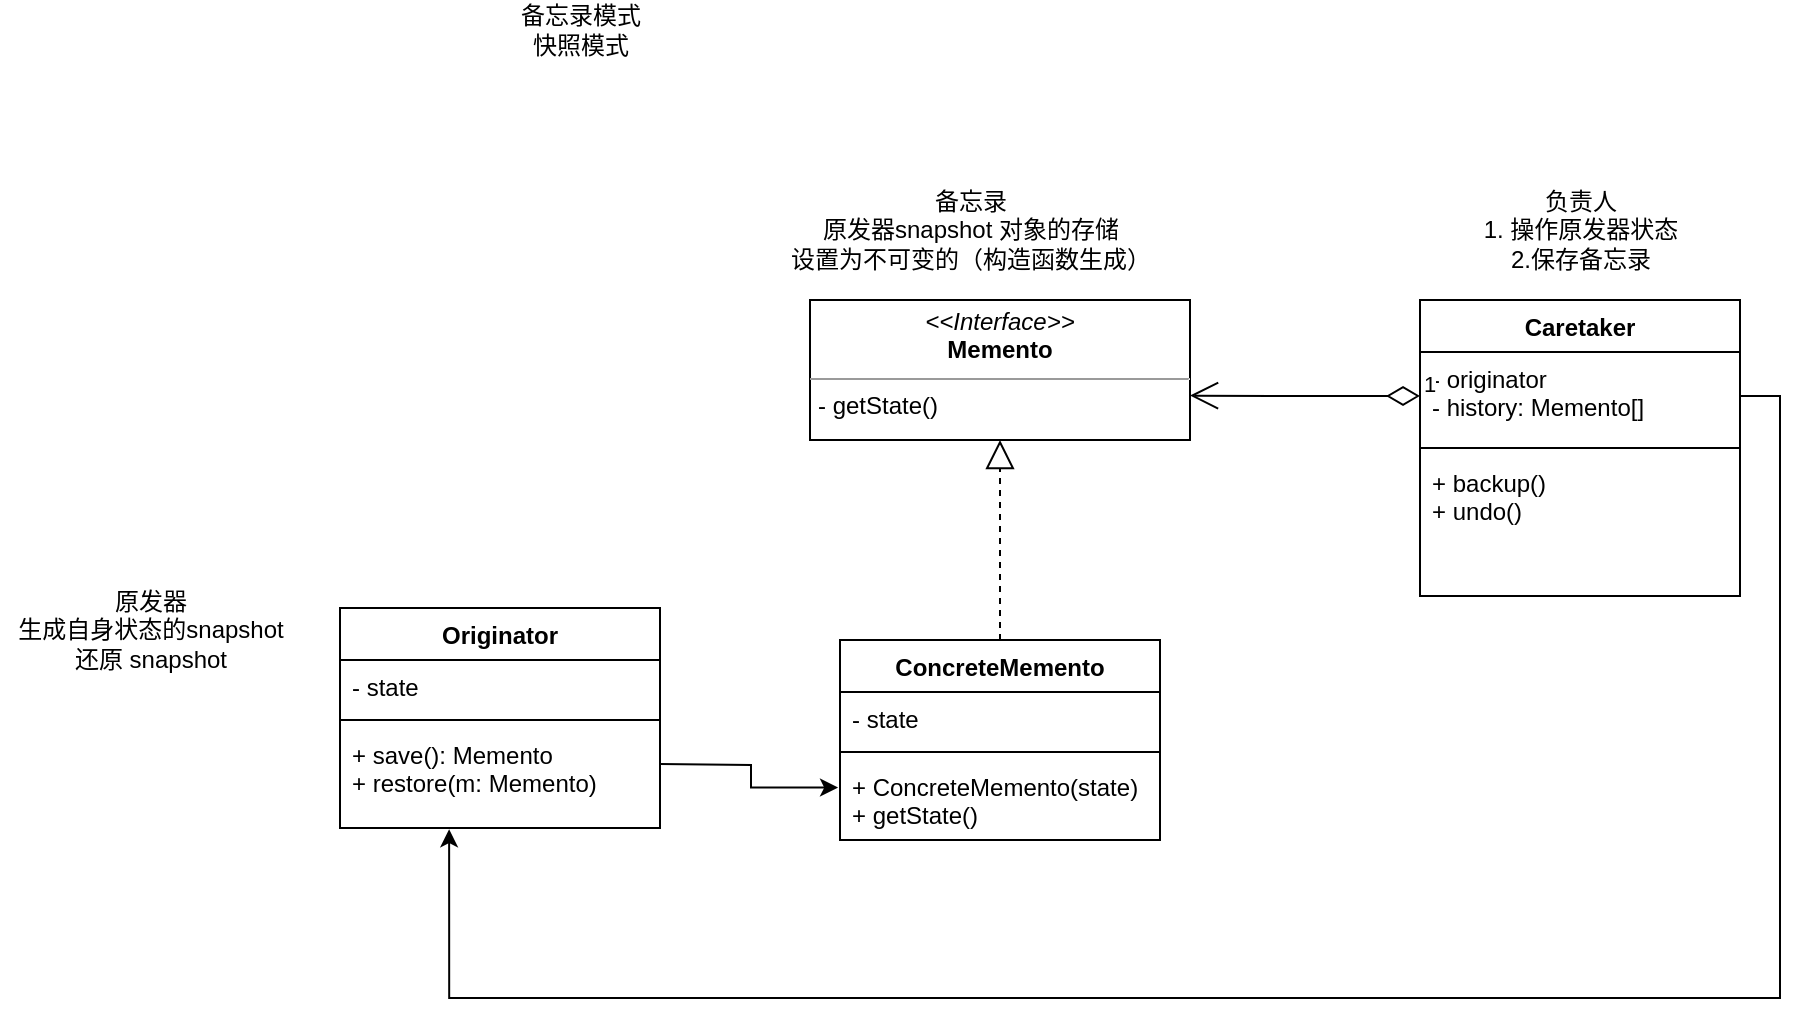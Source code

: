 <mxfile version="16.1.2" type="device"><diagram id="UbOH9cYvAGLFNmaBLsOw" name="第 1 页"><mxGraphModel dx="885" dy="643" grid="1" gridSize="10" guides="1" tooltips="1" connect="1" arrows="1" fold="1" page="1" pageScale="1" pageWidth="1169" pageHeight="827" math="0" shadow="0"><root><mxCell id="0"/><mxCell id="1" parent="0"/><mxCell id="Yr5_eHVJBgmAvN5o3qD0-1" value="&lt;p style=&quot;margin: 0px ; margin-top: 4px ; text-align: center&quot;&gt;&lt;i&gt;&amp;lt;&amp;lt;Interface&amp;gt;&amp;gt;&lt;/i&gt;&lt;br&gt;&lt;b&gt;Memento&lt;/b&gt;&lt;/p&gt;&lt;hr size=&quot;1&quot;&gt;&lt;p style=&quot;margin: 0px ; margin-left: 4px&quot;&gt;&lt;/p&gt;&lt;p style=&quot;margin: 0px ; margin-left: 4px&quot;&gt;- getState()&lt;/p&gt;" style="verticalAlign=top;align=left;overflow=fill;fontSize=12;fontFamily=Helvetica;html=1;" vertex="1" parent="1"><mxGeometry x="605" y="210" width="190" height="70" as="geometry"/></mxCell><mxCell id="Yr5_eHVJBgmAvN5o3qD0-2" value="ConcreteMemento" style="swimlane;fontStyle=1;align=center;verticalAlign=top;childLayout=stackLayout;horizontal=1;startSize=26;horizontalStack=0;resizeParent=1;resizeParentMax=0;resizeLast=0;collapsible=1;marginBottom=0;" vertex="1" parent="1"><mxGeometry x="620" y="380" width="160" height="100" as="geometry"/></mxCell><mxCell id="Yr5_eHVJBgmAvN5o3qD0-3" value="- state" style="text;strokeColor=none;fillColor=none;align=left;verticalAlign=top;spacingLeft=4;spacingRight=4;overflow=hidden;rotatable=0;points=[[0,0.5],[1,0.5]];portConstraint=eastwest;" vertex="1" parent="Yr5_eHVJBgmAvN5o3qD0-2"><mxGeometry y="26" width="160" height="26" as="geometry"/></mxCell><mxCell id="Yr5_eHVJBgmAvN5o3qD0-4" value="" style="line;strokeWidth=1;fillColor=none;align=left;verticalAlign=middle;spacingTop=-1;spacingLeft=3;spacingRight=3;rotatable=0;labelPosition=right;points=[];portConstraint=eastwest;" vertex="1" parent="Yr5_eHVJBgmAvN5o3qD0-2"><mxGeometry y="52" width="160" height="8" as="geometry"/></mxCell><mxCell id="Yr5_eHVJBgmAvN5o3qD0-5" value="+ ConcreteMemento(state)&#10;+ getState()" style="text;strokeColor=none;fillColor=none;align=left;verticalAlign=top;spacingLeft=4;spacingRight=4;overflow=hidden;rotatable=0;points=[[0,0.5],[1,0.5]];portConstraint=eastwest;" vertex="1" parent="Yr5_eHVJBgmAvN5o3qD0-2"><mxGeometry y="60" width="160" height="40" as="geometry"/></mxCell><mxCell id="Yr5_eHVJBgmAvN5o3qD0-6" value="Caretaker" style="swimlane;fontStyle=1;align=center;verticalAlign=top;childLayout=stackLayout;horizontal=1;startSize=26;horizontalStack=0;resizeParent=1;resizeParentMax=0;resizeLast=0;collapsible=1;marginBottom=0;" vertex="1" parent="1"><mxGeometry x="910" y="210" width="160" height="148" as="geometry"/></mxCell><mxCell id="Yr5_eHVJBgmAvN5o3qD0-7" value="- originator&#10;- history: Memento[]" style="text;strokeColor=none;fillColor=none;align=left;verticalAlign=top;spacingLeft=4;spacingRight=4;overflow=hidden;rotatable=0;points=[[0,0.5],[1,0.5]];portConstraint=eastwest;" vertex="1" parent="Yr5_eHVJBgmAvN5o3qD0-6"><mxGeometry y="26" width="160" height="44" as="geometry"/></mxCell><mxCell id="Yr5_eHVJBgmAvN5o3qD0-8" value="" style="line;strokeWidth=1;fillColor=none;align=left;verticalAlign=middle;spacingTop=-1;spacingLeft=3;spacingRight=3;rotatable=0;labelPosition=right;points=[];portConstraint=eastwest;" vertex="1" parent="Yr5_eHVJBgmAvN5o3qD0-6"><mxGeometry y="70" width="160" height="8" as="geometry"/></mxCell><mxCell id="Yr5_eHVJBgmAvN5o3qD0-9" value="+ backup()&#10;+ undo()" style="text;strokeColor=none;fillColor=none;align=left;verticalAlign=top;spacingLeft=4;spacingRight=4;overflow=hidden;rotatable=0;points=[[0,0.5],[1,0.5]];portConstraint=eastwest;" vertex="1" parent="Yr5_eHVJBgmAvN5o3qD0-6"><mxGeometry y="78" width="160" height="70" as="geometry"/></mxCell><mxCell id="Yr5_eHVJBgmAvN5o3qD0-10" value="Originator" style="swimlane;fontStyle=1;align=center;verticalAlign=top;childLayout=stackLayout;horizontal=1;startSize=26;horizontalStack=0;resizeParent=1;resizeParentMax=0;resizeLast=0;collapsible=1;marginBottom=0;" vertex="1" parent="1"><mxGeometry x="370" y="364" width="160" height="110" as="geometry"/></mxCell><mxCell id="Yr5_eHVJBgmAvN5o3qD0-11" value="- state" style="text;strokeColor=none;fillColor=none;align=left;verticalAlign=top;spacingLeft=4;spacingRight=4;overflow=hidden;rotatable=0;points=[[0,0.5],[1,0.5]];portConstraint=eastwest;" vertex="1" parent="Yr5_eHVJBgmAvN5o3qD0-10"><mxGeometry y="26" width="160" height="26" as="geometry"/></mxCell><mxCell id="Yr5_eHVJBgmAvN5o3qD0-12" value="" style="line;strokeWidth=1;fillColor=none;align=left;verticalAlign=middle;spacingTop=-1;spacingLeft=3;spacingRight=3;rotatable=0;labelPosition=right;points=[];portConstraint=eastwest;" vertex="1" parent="Yr5_eHVJBgmAvN5o3qD0-10"><mxGeometry y="52" width="160" height="8" as="geometry"/></mxCell><mxCell id="Yr5_eHVJBgmAvN5o3qD0-13" value="+ save(): Memento&#10;+ restore(m: Memento)" style="text;strokeColor=none;fillColor=none;align=left;verticalAlign=top;spacingLeft=4;spacingRight=4;overflow=hidden;rotatable=0;points=[[0,0.5],[1,0.5]];portConstraint=eastwest;" vertex="1" parent="Yr5_eHVJBgmAvN5o3qD0-10"><mxGeometry y="60" width="160" height="50" as="geometry"/></mxCell><mxCell id="Yr5_eHVJBgmAvN5o3qD0-14" value="原发器&lt;br&gt;生成自身状态的snapshot&lt;br&gt;还原 snapshot" style="text;html=1;align=center;verticalAlign=middle;resizable=0;points=[];autosize=1;strokeColor=none;fillColor=none;" vertex="1" parent="1"><mxGeometry x="200" y="350" width="150" height="50" as="geometry"/></mxCell><mxCell id="Yr5_eHVJBgmAvN5o3qD0-15" value="备忘录&lt;br&gt;原发器snapshot 对象的存储&lt;br&gt;设置为不可变的（构造函数生成）" style="text;html=1;align=center;verticalAlign=middle;resizable=0;points=[];autosize=1;strokeColor=none;fillColor=none;" vertex="1" parent="1"><mxGeometry x="585" y="150" width="200" height="50" as="geometry"/></mxCell><mxCell id="Yr5_eHVJBgmAvN5o3qD0-16" value="负责人&lt;br&gt;1. 操作原发器状态&lt;br&gt;2.保存备忘录" style="text;html=1;align=center;verticalAlign=middle;resizable=0;points=[];autosize=1;strokeColor=none;fillColor=none;" vertex="1" parent="1"><mxGeometry x="935" y="150" width="110" height="50" as="geometry"/></mxCell><mxCell id="Yr5_eHVJBgmAvN5o3qD0-17" value="备忘录模式&lt;br&gt;快照模式" style="text;html=1;align=center;verticalAlign=middle;resizable=0;points=[];autosize=1;strokeColor=none;fillColor=none;" vertex="1" parent="1"><mxGeometry x="450" y="60" width="80" height="30" as="geometry"/></mxCell><mxCell id="Yr5_eHVJBgmAvN5o3qD0-19" style="edgeStyle=orthogonalEdgeStyle;rounded=0;orthogonalLoop=1;jettySize=auto;html=1;entryX=-0.006;entryY=0.345;entryDx=0;entryDy=0;entryPerimeter=0;" edge="1" parent="1" target="Yr5_eHVJBgmAvN5o3qD0-5"><mxGeometry relative="1" as="geometry"><mxPoint x="530" y="442" as="sourcePoint"/></mxGeometry></mxCell><mxCell id="Yr5_eHVJBgmAvN5o3qD0-20" value="" style="endArrow=block;dashed=1;endFill=0;endSize=12;html=1;rounded=0;exitX=0.5;exitY=0;exitDx=0;exitDy=0;entryX=0.5;entryY=1;entryDx=0;entryDy=0;" edge="1" parent="1" source="Yr5_eHVJBgmAvN5o3qD0-2" target="Yr5_eHVJBgmAvN5o3qD0-1"><mxGeometry width="160" relative="1" as="geometry"><mxPoint x="720" y="250" as="sourcePoint"/><mxPoint x="880" y="250" as="targetPoint"/></mxGeometry></mxCell><mxCell id="Yr5_eHVJBgmAvN5o3qD0-21" value="1" style="endArrow=open;html=1;endSize=12;startArrow=diamondThin;startSize=14;startFill=0;edgeStyle=orthogonalEdgeStyle;align=left;verticalAlign=bottom;rounded=0;exitX=0;exitY=0.5;exitDx=0;exitDy=0;entryX=1;entryY=0.683;entryDx=0;entryDy=0;entryPerimeter=0;" edge="1" parent="1" source="Yr5_eHVJBgmAvN5o3qD0-7" target="Yr5_eHVJBgmAvN5o3qD0-1"><mxGeometry x="-1" y="3" relative="1" as="geometry"><mxPoint x="720" y="250" as="sourcePoint"/><mxPoint x="880" y="250" as="targetPoint"/></mxGeometry></mxCell><mxCell id="Yr5_eHVJBgmAvN5o3qD0-24" style="edgeStyle=orthogonalEdgeStyle;rounded=0;orthogonalLoop=1;jettySize=auto;html=1;entryX=0.341;entryY=1.012;entryDx=0;entryDy=0;entryPerimeter=0;" edge="1" parent="1" source="Yr5_eHVJBgmAvN5o3qD0-7" target="Yr5_eHVJBgmAvN5o3qD0-13"><mxGeometry relative="1" as="geometry"><mxPoint x="420" y="559" as="targetPoint"/><Array as="points"><mxPoint x="1090" y="258"/><mxPoint x="1090" y="559"/><mxPoint x="425" y="559"/></Array></mxGeometry></mxCell></root></mxGraphModel></diagram></mxfile>